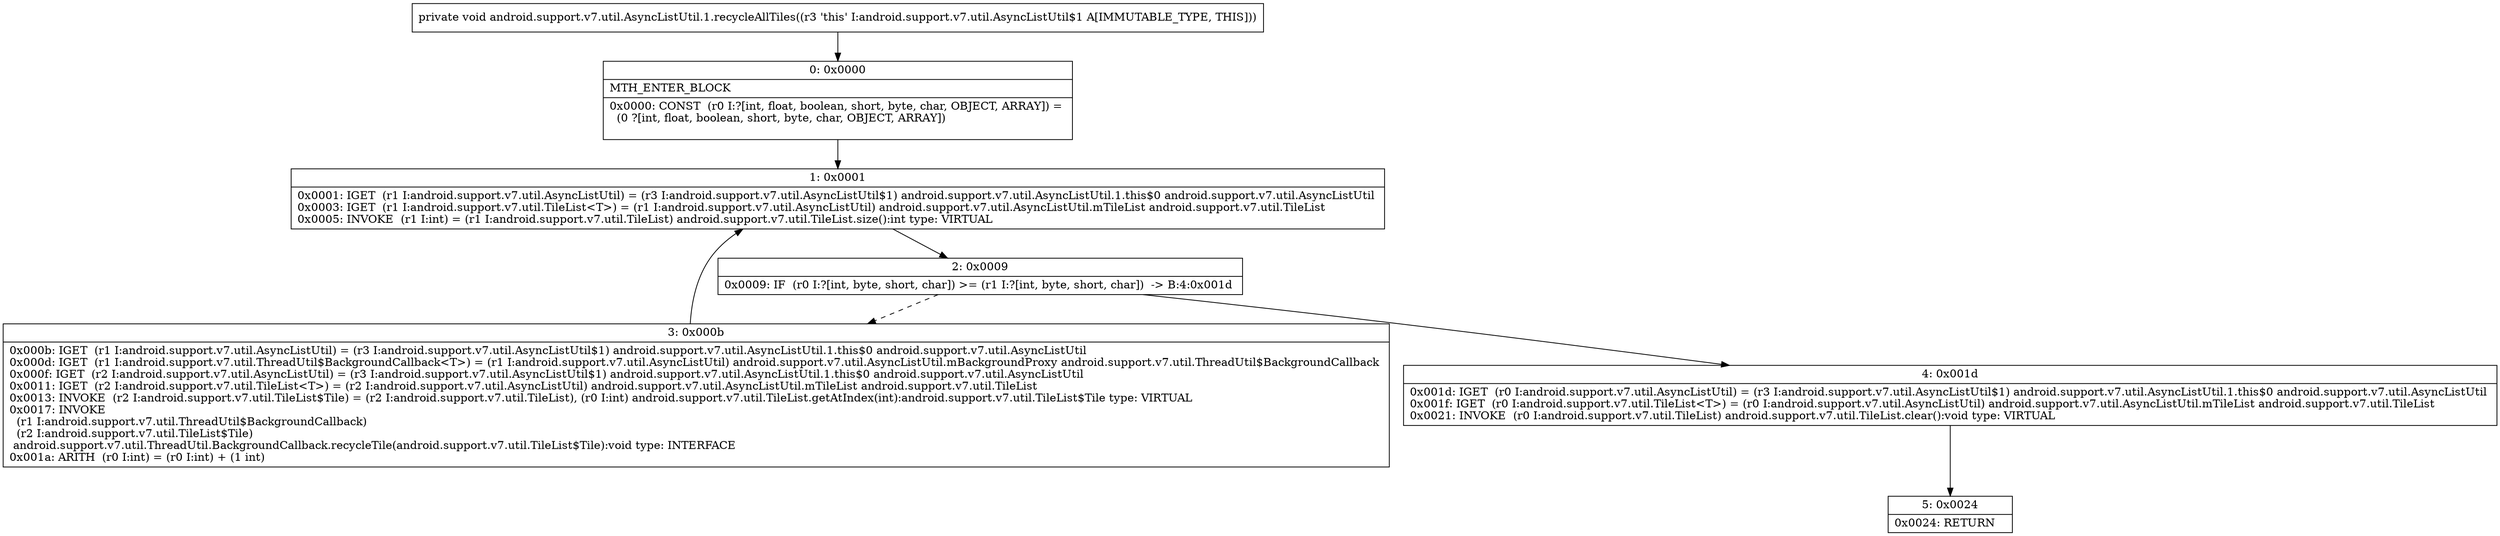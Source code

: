 digraph "CFG forandroid.support.v7.util.AsyncListUtil.1.recycleAllTiles()V" {
Node_0 [shape=record,label="{0\:\ 0x0000|MTH_ENTER_BLOCK\l|0x0000: CONST  (r0 I:?[int, float, boolean, short, byte, char, OBJECT, ARRAY]) = \l  (0 ?[int, float, boolean, short, byte, char, OBJECT, ARRAY])\l \l}"];
Node_1 [shape=record,label="{1\:\ 0x0001|0x0001: IGET  (r1 I:android.support.v7.util.AsyncListUtil) = (r3 I:android.support.v7.util.AsyncListUtil$1) android.support.v7.util.AsyncListUtil.1.this$0 android.support.v7.util.AsyncListUtil \l0x0003: IGET  (r1 I:android.support.v7.util.TileList\<T\>) = (r1 I:android.support.v7.util.AsyncListUtil) android.support.v7.util.AsyncListUtil.mTileList android.support.v7.util.TileList \l0x0005: INVOKE  (r1 I:int) = (r1 I:android.support.v7.util.TileList) android.support.v7.util.TileList.size():int type: VIRTUAL \l}"];
Node_2 [shape=record,label="{2\:\ 0x0009|0x0009: IF  (r0 I:?[int, byte, short, char]) \>= (r1 I:?[int, byte, short, char])  \-\> B:4:0x001d \l}"];
Node_3 [shape=record,label="{3\:\ 0x000b|0x000b: IGET  (r1 I:android.support.v7.util.AsyncListUtil) = (r3 I:android.support.v7.util.AsyncListUtil$1) android.support.v7.util.AsyncListUtil.1.this$0 android.support.v7.util.AsyncListUtil \l0x000d: IGET  (r1 I:android.support.v7.util.ThreadUtil$BackgroundCallback\<T\>) = (r1 I:android.support.v7.util.AsyncListUtil) android.support.v7.util.AsyncListUtil.mBackgroundProxy android.support.v7.util.ThreadUtil$BackgroundCallback \l0x000f: IGET  (r2 I:android.support.v7.util.AsyncListUtil) = (r3 I:android.support.v7.util.AsyncListUtil$1) android.support.v7.util.AsyncListUtil.1.this$0 android.support.v7.util.AsyncListUtil \l0x0011: IGET  (r2 I:android.support.v7.util.TileList\<T\>) = (r2 I:android.support.v7.util.AsyncListUtil) android.support.v7.util.AsyncListUtil.mTileList android.support.v7.util.TileList \l0x0013: INVOKE  (r2 I:android.support.v7.util.TileList$Tile) = (r2 I:android.support.v7.util.TileList), (r0 I:int) android.support.v7.util.TileList.getAtIndex(int):android.support.v7.util.TileList$Tile type: VIRTUAL \l0x0017: INVOKE  \l  (r1 I:android.support.v7.util.ThreadUtil$BackgroundCallback)\l  (r2 I:android.support.v7.util.TileList$Tile)\l android.support.v7.util.ThreadUtil.BackgroundCallback.recycleTile(android.support.v7.util.TileList$Tile):void type: INTERFACE \l0x001a: ARITH  (r0 I:int) = (r0 I:int) + (1 int) \l}"];
Node_4 [shape=record,label="{4\:\ 0x001d|0x001d: IGET  (r0 I:android.support.v7.util.AsyncListUtil) = (r3 I:android.support.v7.util.AsyncListUtil$1) android.support.v7.util.AsyncListUtil.1.this$0 android.support.v7.util.AsyncListUtil \l0x001f: IGET  (r0 I:android.support.v7.util.TileList\<T\>) = (r0 I:android.support.v7.util.AsyncListUtil) android.support.v7.util.AsyncListUtil.mTileList android.support.v7.util.TileList \l0x0021: INVOKE  (r0 I:android.support.v7.util.TileList) android.support.v7.util.TileList.clear():void type: VIRTUAL \l}"];
Node_5 [shape=record,label="{5\:\ 0x0024|0x0024: RETURN   \l}"];
MethodNode[shape=record,label="{private void android.support.v7.util.AsyncListUtil.1.recycleAllTiles((r3 'this' I:android.support.v7.util.AsyncListUtil$1 A[IMMUTABLE_TYPE, THIS])) }"];
MethodNode -> Node_0;
Node_0 -> Node_1;
Node_1 -> Node_2;
Node_2 -> Node_3[style=dashed];
Node_2 -> Node_4;
Node_3 -> Node_1;
Node_4 -> Node_5;
}

